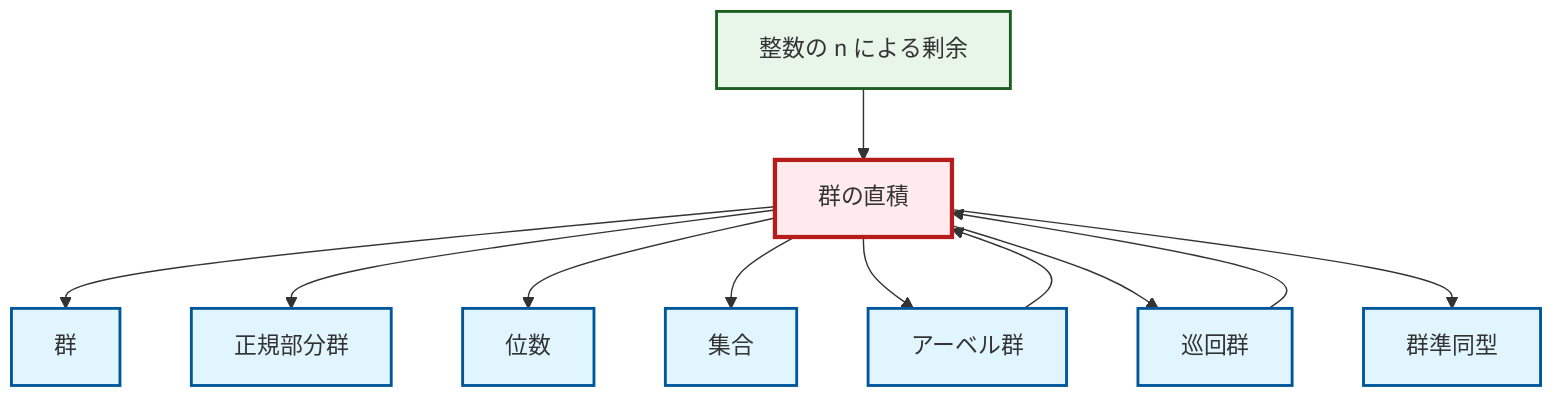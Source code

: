 graph TD
    classDef definition fill:#e1f5fe,stroke:#01579b,stroke-width:2px
    classDef theorem fill:#f3e5f5,stroke:#4a148c,stroke-width:2px
    classDef axiom fill:#fff3e0,stroke:#e65100,stroke-width:2px
    classDef example fill:#e8f5e9,stroke:#1b5e20,stroke-width:2px
    classDef current fill:#ffebee,stroke:#b71c1c,stroke-width:3px
    ex-quotient-integers-mod-n["整数の n による剰余"]:::example
    def-homomorphism["群準同型"]:::definition
    def-abelian-group["アーベル群"]:::definition
    def-order["位数"]:::definition
    def-direct-product["群の直積"]:::definition
    def-set["集合"]:::definition
    def-cyclic-group["巡回群"]:::definition
    def-group["群"]:::definition
    def-normal-subgroup["正規部分群"]:::definition
    ex-quotient-integers-mod-n --> def-direct-product
    def-abelian-group --> def-direct-product
    def-cyclic-group --> def-direct-product
    def-direct-product --> def-group
    def-direct-product --> def-normal-subgroup
    def-direct-product --> def-order
    def-direct-product --> def-set
    def-direct-product --> def-abelian-group
    def-direct-product --> def-cyclic-group
    def-direct-product --> def-homomorphism
    class def-direct-product current